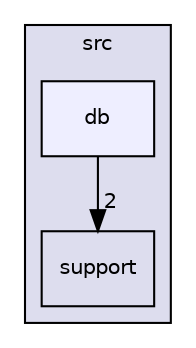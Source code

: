 digraph "src/db" {
  compound=true
  node [ fontsize="10", fontname="Helvetica"];
  edge [ labelfontsize="10", labelfontname="Helvetica"];
  subgraph clusterdir_68267d1309a1af8e8297ef4c3efbcdba {
    graph [ bgcolor="#ddddee", pencolor="black", label="src" fontname="Helvetica", fontsize="10", URL="dir_68267d1309a1af8e8297ef4c3efbcdba.html"]
  dir_021c64f412f6b3b6708367bb6d6ca209 [shape=box label="support" URL="dir_021c64f412f6b3b6708367bb6d6ca209.html"];
  dir_18fd539062cd3a2de3dfd78991cf728d [shape=box, label="db", style="filled", fillcolor="#eeeeff", pencolor="black", URL="dir_18fd539062cd3a2de3dfd78991cf728d.html"];
  }
  dir_18fd539062cd3a2de3dfd78991cf728d->dir_021c64f412f6b3b6708367bb6d6ca209 [headlabel="2", labeldistance=1.5 headhref="dir_000008_000015.html"];
}
